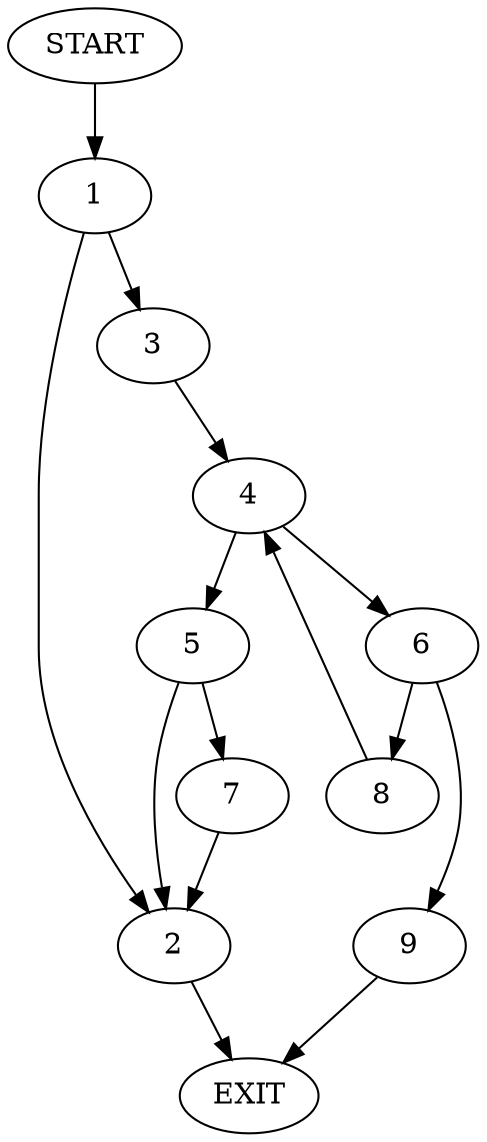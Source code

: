 digraph {
0 [label="START"]
10 [label="EXIT"]
0 -> 1
1 -> 2
1 -> 3
3 -> 4
2 -> 10
4 -> 5
4 -> 6
5 -> 2
5 -> 7
6 -> 8
6 -> 9
9 -> 10
8 -> 4
7 -> 2
}
